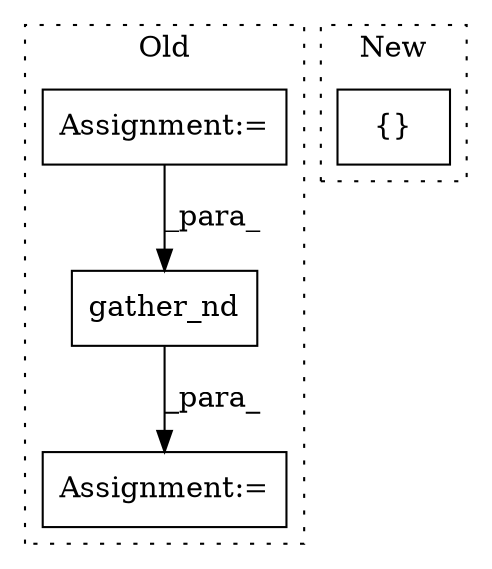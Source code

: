 digraph G {
subgraph cluster0 {
1 [label="gather_nd" a="32" s="11774,11798" l="10,1" shape="box"];
3 [label="Assignment:=" a="7" s="11550" l="1" shape="box"];
4 [label="Assignment:=" a="7" s="11762" l="1" shape="box"];
label = "Old";
style="dotted";
}
subgraph cluster1 {
2 [label="{}" a="4" s="11770,11788" l="1,1" shape="box"];
label = "New";
style="dotted";
}
1 -> 4 [label="_para_"];
3 -> 1 [label="_para_"];
}